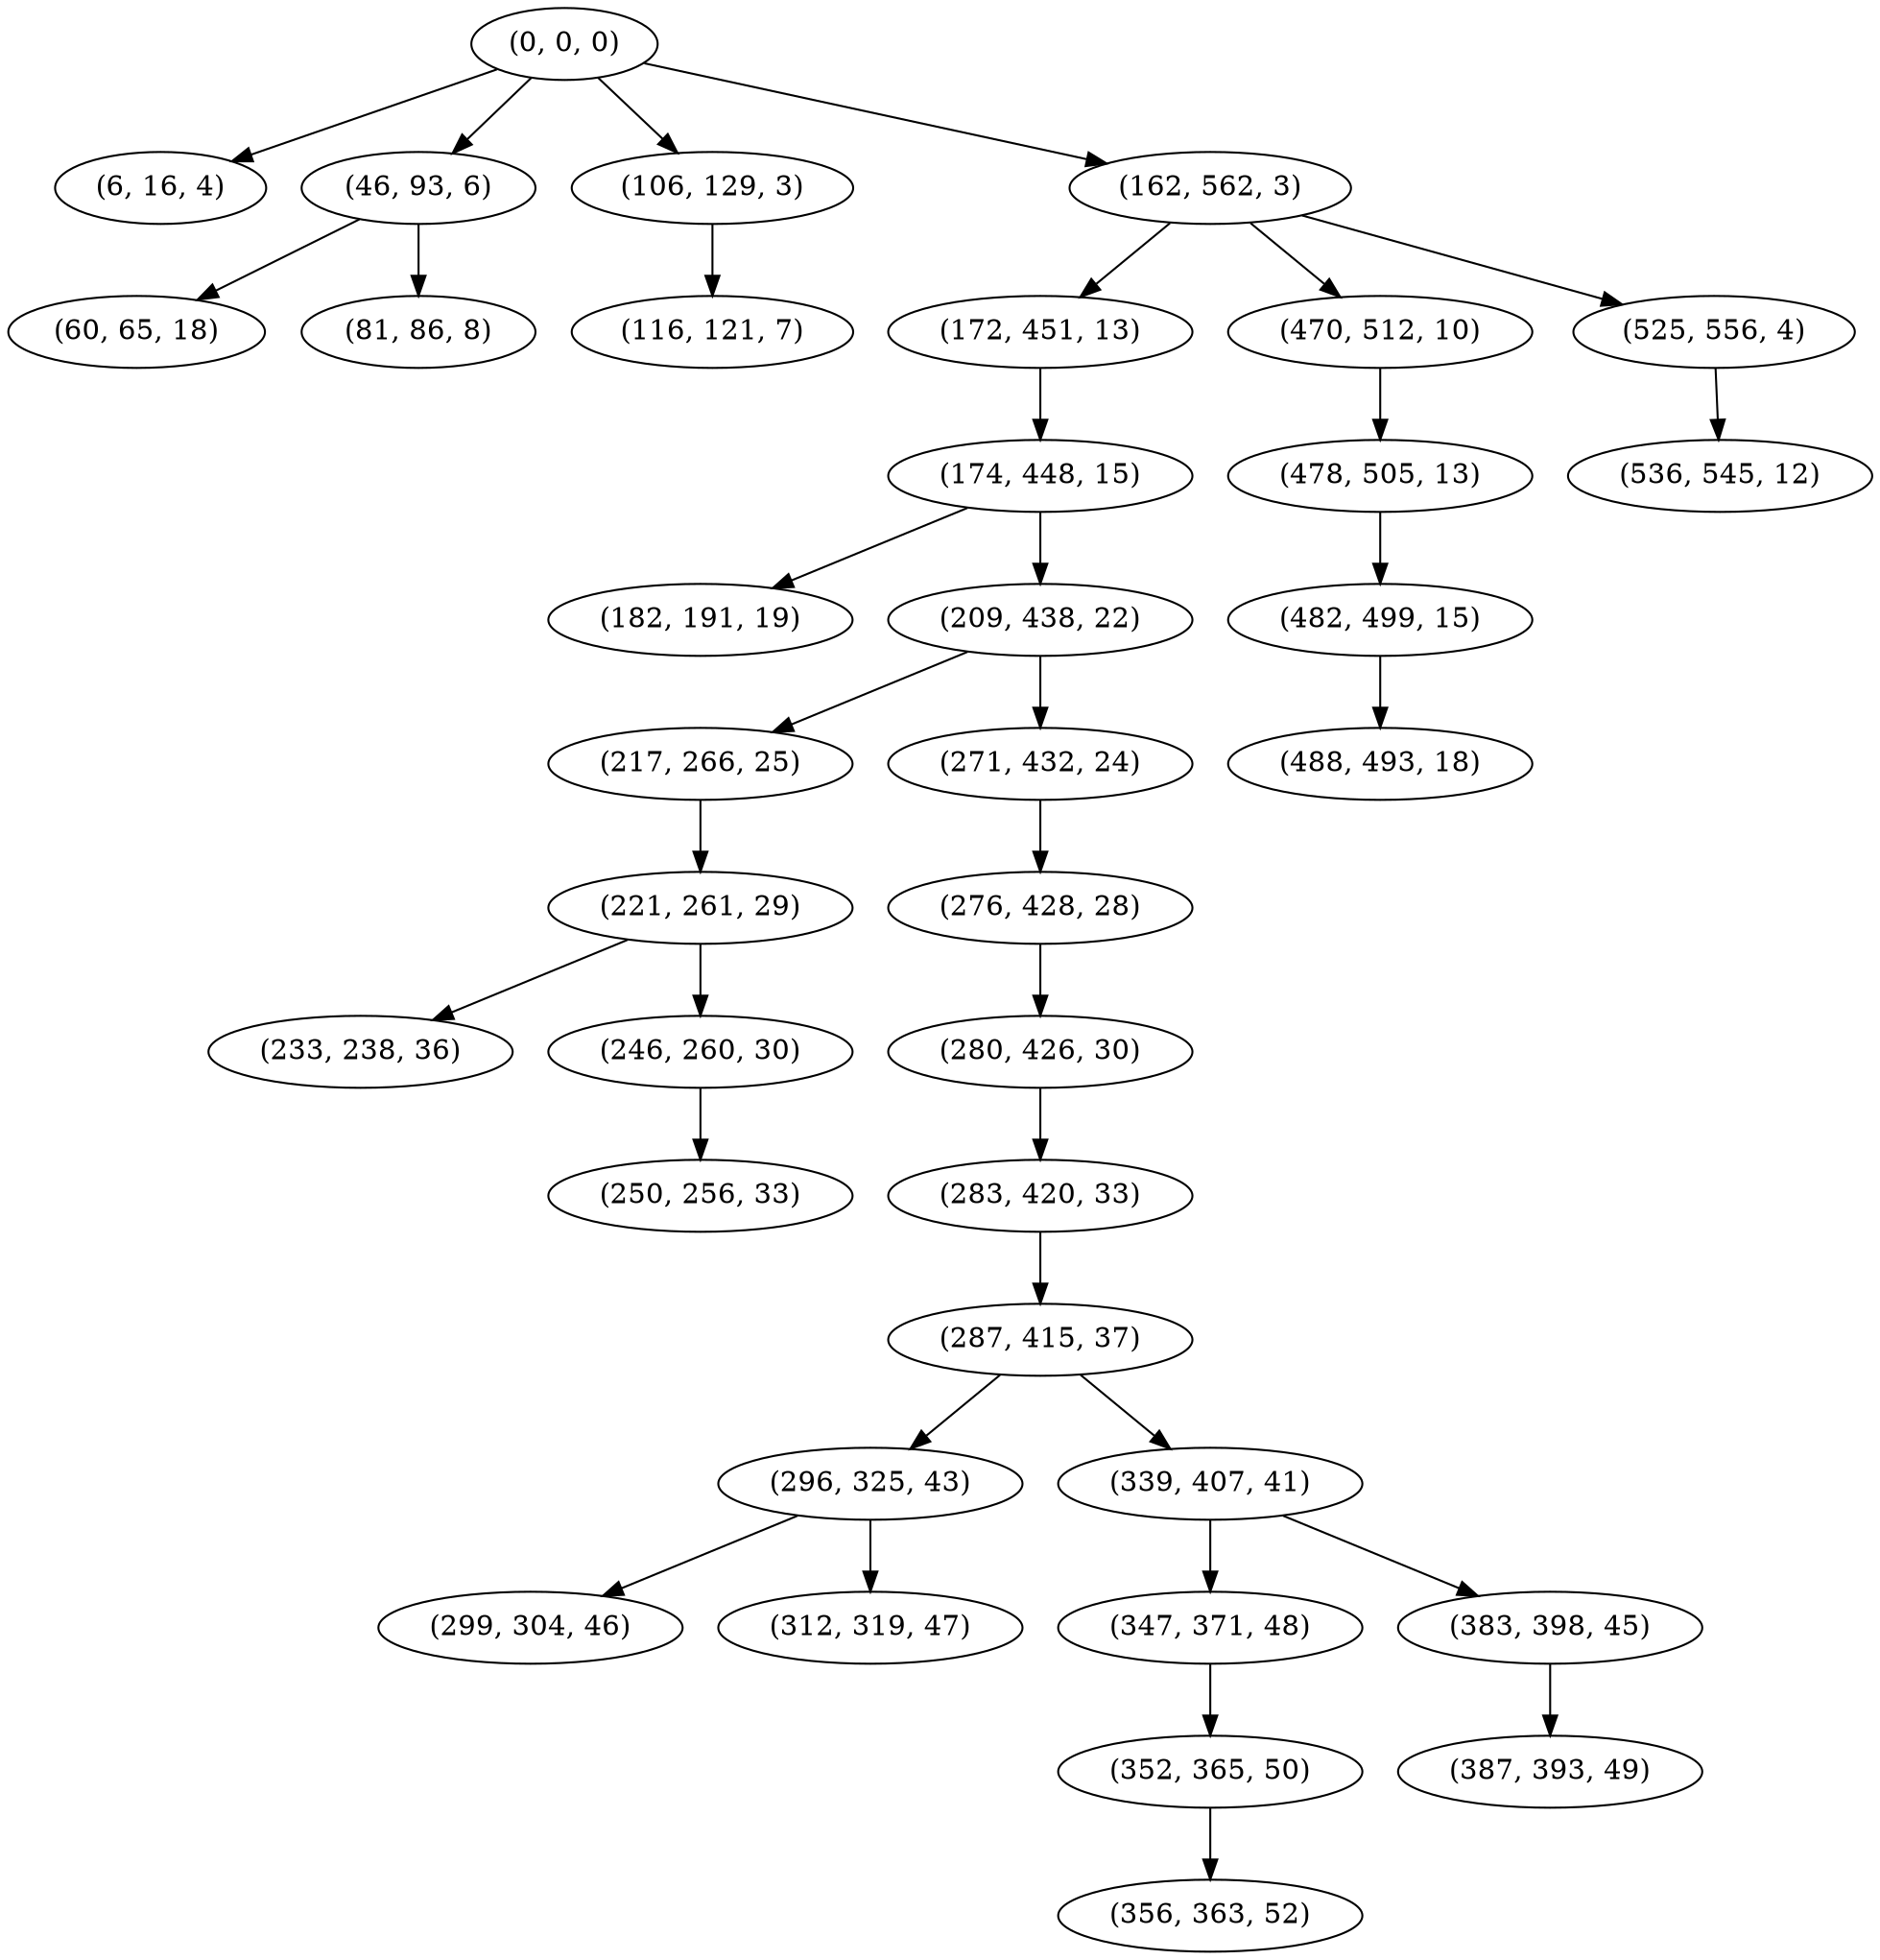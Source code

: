 digraph tree {
    "(0, 0, 0)";
    "(6, 16, 4)";
    "(46, 93, 6)";
    "(60, 65, 18)";
    "(81, 86, 8)";
    "(106, 129, 3)";
    "(116, 121, 7)";
    "(162, 562, 3)";
    "(172, 451, 13)";
    "(174, 448, 15)";
    "(182, 191, 19)";
    "(209, 438, 22)";
    "(217, 266, 25)";
    "(221, 261, 29)";
    "(233, 238, 36)";
    "(246, 260, 30)";
    "(250, 256, 33)";
    "(271, 432, 24)";
    "(276, 428, 28)";
    "(280, 426, 30)";
    "(283, 420, 33)";
    "(287, 415, 37)";
    "(296, 325, 43)";
    "(299, 304, 46)";
    "(312, 319, 47)";
    "(339, 407, 41)";
    "(347, 371, 48)";
    "(352, 365, 50)";
    "(356, 363, 52)";
    "(383, 398, 45)";
    "(387, 393, 49)";
    "(470, 512, 10)";
    "(478, 505, 13)";
    "(482, 499, 15)";
    "(488, 493, 18)";
    "(525, 556, 4)";
    "(536, 545, 12)";
    "(0, 0, 0)" -> "(6, 16, 4)";
    "(0, 0, 0)" -> "(46, 93, 6)";
    "(0, 0, 0)" -> "(106, 129, 3)";
    "(0, 0, 0)" -> "(162, 562, 3)";
    "(46, 93, 6)" -> "(60, 65, 18)";
    "(46, 93, 6)" -> "(81, 86, 8)";
    "(106, 129, 3)" -> "(116, 121, 7)";
    "(162, 562, 3)" -> "(172, 451, 13)";
    "(162, 562, 3)" -> "(470, 512, 10)";
    "(162, 562, 3)" -> "(525, 556, 4)";
    "(172, 451, 13)" -> "(174, 448, 15)";
    "(174, 448, 15)" -> "(182, 191, 19)";
    "(174, 448, 15)" -> "(209, 438, 22)";
    "(209, 438, 22)" -> "(217, 266, 25)";
    "(209, 438, 22)" -> "(271, 432, 24)";
    "(217, 266, 25)" -> "(221, 261, 29)";
    "(221, 261, 29)" -> "(233, 238, 36)";
    "(221, 261, 29)" -> "(246, 260, 30)";
    "(246, 260, 30)" -> "(250, 256, 33)";
    "(271, 432, 24)" -> "(276, 428, 28)";
    "(276, 428, 28)" -> "(280, 426, 30)";
    "(280, 426, 30)" -> "(283, 420, 33)";
    "(283, 420, 33)" -> "(287, 415, 37)";
    "(287, 415, 37)" -> "(296, 325, 43)";
    "(287, 415, 37)" -> "(339, 407, 41)";
    "(296, 325, 43)" -> "(299, 304, 46)";
    "(296, 325, 43)" -> "(312, 319, 47)";
    "(339, 407, 41)" -> "(347, 371, 48)";
    "(339, 407, 41)" -> "(383, 398, 45)";
    "(347, 371, 48)" -> "(352, 365, 50)";
    "(352, 365, 50)" -> "(356, 363, 52)";
    "(383, 398, 45)" -> "(387, 393, 49)";
    "(470, 512, 10)" -> "(478, 505, 13)";
    "(478, 505, 13)" -> "(482, 499, 15)";
    "(482, 499, 15)" -> "(488, 493, 18)";
    "(525, 556, 4)" -> "(536, 545, 12)";
}
